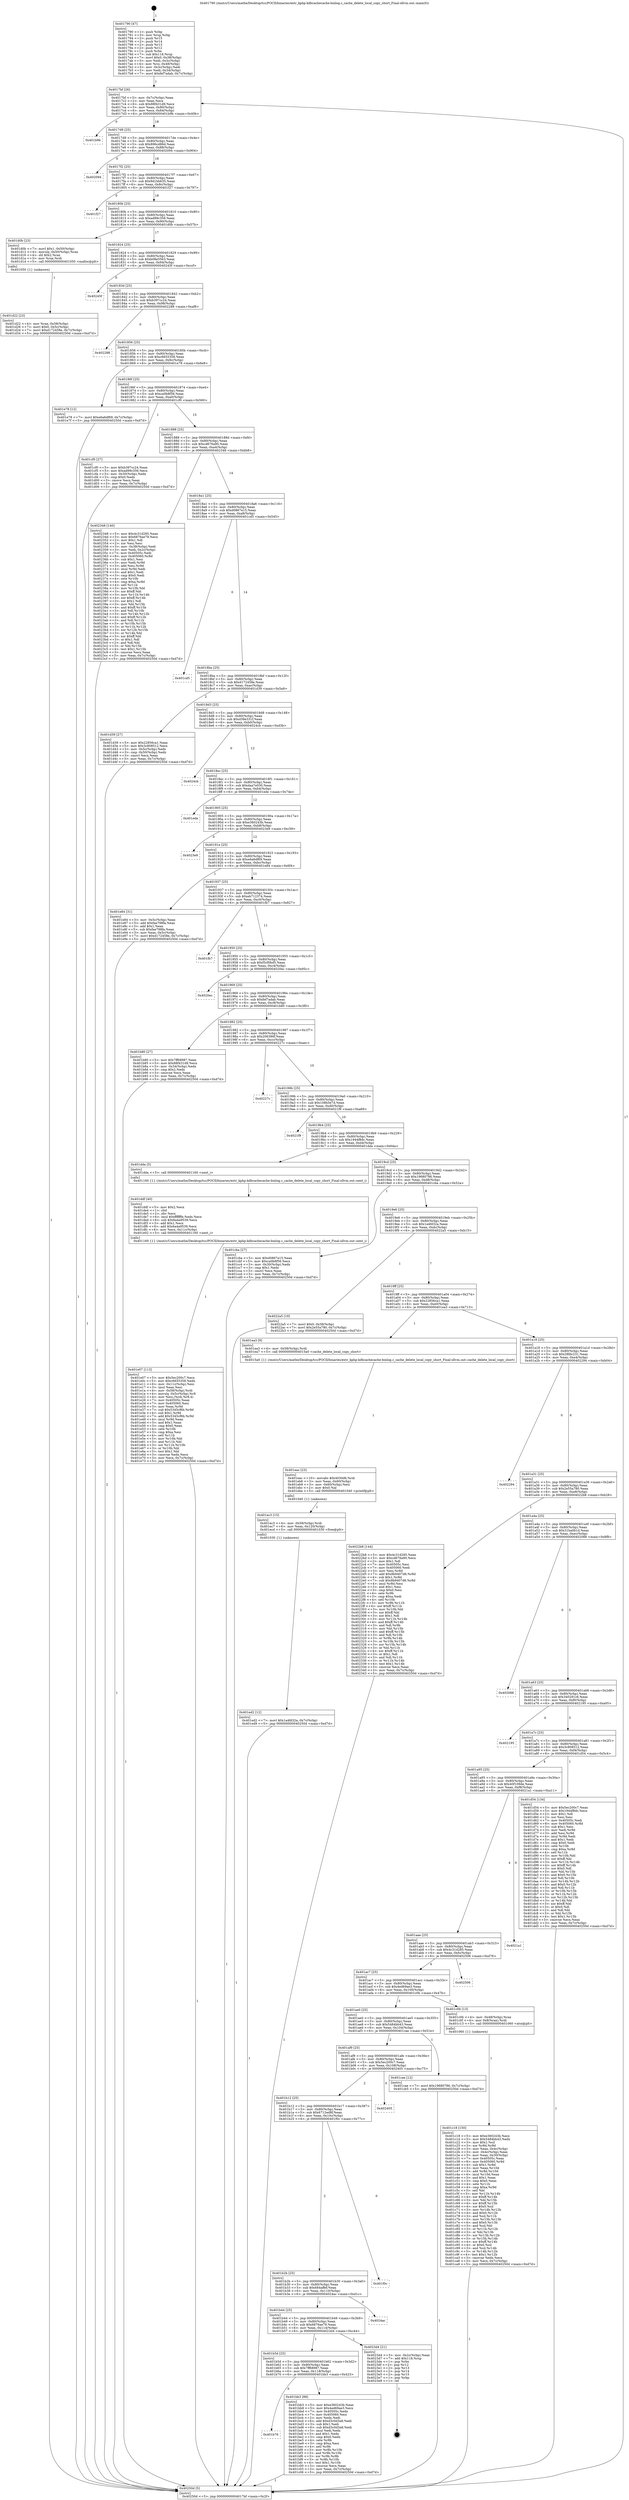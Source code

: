 digraph "0x401790" {
  label = "0x401790 (/mnt/c/Users/mathe/Desktop/tcc/POCII/binaries/extr_kphp-kdbcachecache-binlog.c_cache_delete_local_copy_short_Final-ollvm.out::main(0))"
  labelloc = "t"
  node[shape=record]

  Entry [label="",width=0.3,height=0.3,shape=circle,fillcolor=black,style=filled]
  "0x4017bf" [label="{
     0x4017bf [26]\l
     | [instrs]\l
     &nbsp;&nbsp;0x4017bf \<+3\>: mov -0x7c(%rbp),%eax\l
     &nbsp;&nbsp;0x4017c2 \<+2\>: mov %eax,%ecx\l
     &nbsp;&nbsp;0x4017c4 \<+6\>: sub $0x88f431d9,%ecx\l
     &nbsp;&nbsp;0x4017ca \<+3\>: mov %eax,-0x80(%rbp)\l
     &nbsp;&nbsp;0x4017cd \<+6\>: mov %ecx,-0x84(%rbp)\l
     &nbsp;&nbsp;0x4017d3 \<+6\>: je 0000000000401b9b \<main+0x40b\>\l
  }"]
  "0x401b9b" [label="{
     0x401b9b\l
  }", style=dashed]
  "0x4017d9" [label="{
     0x4017d9 [25]\l
     | [instrs]\l
     &nbsp;&nbsp;0x4017d9 \<+5\>: jmp 00000000004017de \<main+0x4e\>\l
     &nbsp;&nbsp;0x4017de \<+3\>: mov -0x80(%rbp),%eax\l
     &nbsp;&nbsp;0x4017e1 \<+5\>: sub $0x896cd86d,%eax\l
     &nbsp;&nbsp;0x4017e6 \<+6\>: mov %eax,-0x88(%rbp)\l
     &nbsp;&nbsp;0x4017ec \<+6\>: je 0000000000402094 \<main+0x904\>\l
  }"]
  Exit [label="",width=0.3,height=0.3,shape=circle,fillcolor=black,style=filled,peripheries=2]
  "0x402094" [label="{
     0x402094\l
  }", style=dashed]
  "0x4017f2" [label="{
     0x4017f2 [25]\l
     | [instrs]\l
     &nbsp;&nbsp;0x4017f2 \<+5\>: jmp 00000000004017f7 \<main+0x67\>\l
     &nbsp;&nbsp;0x4017f7 \<+3\>: mov -0x80(%rbp),%eax\l
     &nbsp;&nbsp;0x4017fa \<+5\>: sub $0x9d1bb635,%eax\l
     &nbsp;&nbsp;0x4017ff \<+6\>: mov %eax,-0x8c(%rbp)\l
     &nbsp;&nbsp;0x401805 \<+6\>: je 0000000000401f27 \<main+0x797\>\l
  }"]
  "0x401ed2" [label="{
     0x401ed2 [12]\l
     | [instrs]\l
     &nbsp;&nbsp;0x401ed2 \<+7\>: movl $0x1a4fd32a,-0x7c(%rbp)\l
     &nbsp;&nbsp;0x401ed9 \<+5\>: jmp 000000000040250d \<main+0xd7d\>\l
  }"]
  "0x401f27" [label="{
     0x401f27\l
  }", style=dashed]
  "0x40180b" [label="{
     0x40180b [25]\l
     | [instrs]\l
     &nbsp;&nbsp;0x40180b \<+5\>: jmp 0000000000401810 \<main+0x80\>\l
     &nbsp;&nbsp;0x401810 \<+3\>: mov -0x80(%rbp),%eax\l
     &nbsp;&nbsp;0x401813 \<+5\>: sub $0xad99c356,%eax\l
     &nbsp;&nbsp;0x401818 \<+6\>: mov %eax,-0x90(%rbp)\l
     &nbsp;&nbsp;0x40181e \<+6\>: je 0000000000401d0b \<main+0x57b\>\l
  }"]
  "0x401ec3" [label="{
     0x401ec3 [15]\l
     | [instrs]\l
     &nbsp;&nbsp;0x401ec3 \<+4\>: mov -0x58(%rbp),%rdi\l
     &nbsp;&nbsp;0x401ec7 \<+6\>: mov %eax,-0x120(%rbp)\l
     &nbsp;&nbsp;0x401ecd \<+5\>: call 0000000000401030 \<free@plt\>\l
     | [calls]\l
     &nbsp;&nbsp;0x401030 \{1\} (unknown)\l
  }"]
  "0x401d0b" [label="{
     0x401d0b [23]\l
     | [instrs]\l
     &nbsp;&nbsp;0x401d0b \<+7\>: movl $0x1,-0x50(%rbp)\l
     &nbsp;&nbsp;0x401d12 \<+4\>: movslq -0x50(%rbp),%rax\l
     &nbsp;&nbsp;0x401d16 \<+4\>: shl $0x2,%rax\l
     &nbsp;&nbsp;0x401d1a \<+3\>: mov %rax,%rdi\l
     &nbsp;&nbsp;0x401d1d \<+5\>: call 0000000000401050 \<malloc@plt\>\l
     | [calls]\l
     &nbsp;&nbsp;0x401050 \{1\} (unknown)\l
  }"]
  "0x401824" [label="{
     0x401824 [25]\l
     | [instrs]\l
     &nbsp;&nbsp;0x401824 \<+5\>: jmp 0000000000401829 \<main+0x99\>\l
     &nbsp;&nbsp;0x401829 \<+3\>: mov -0x80(%rbp),%eax\l
     &nbsp;&nbsp;0x40182c \<+5\>: sub $0xb08e5563,%eax\l
     &nbsp;&nbsp;0x401831 \<+6\>: mov %eax,-0x94(%rbp)\l
     &nbsp;&nbsp;0x401837 \<+6\>: je 000000000040245f \<main+0xccf\>\l
  }"]
  "0x401eac" [label="{
     0x401eac [23]\l
     | [instrs]\l
     &nbsp;&nbsp;0x401eac \<+10\>: movabs $0x4030d6,%rdi\l
     &nbsp;&nbsp;0x401eb6 \<+3\>: mov %eax,-0x60(%rbp)\l
     &nbsp;&nbsp;0x401eb9 \<+3\>: mov -0x60(%rbp),%esi\l
     &nbsp;&nbsp;0x401ebc \<+2\>: mov $0x0,%al\l
     &nbsp;&nbsp;0x401ebe \<+5\>: call 0000000000401040 \<printf@plt\>\l
     | [calls]\l
     &nbsp;&nbsp;0x401040 \{1\} (unknown)\l
  }"]
  "0x40245f" [label="{
     0x40245f\l
  }", style=dashed]
  "0x40183d" [label="{
     0x40183d [25]\l
     | [instrs]\l
     &nbsp;&nbsp;0x40183d \<+5\>: jmp 0000000000401842 \<main+0xb2\>\l
     &nbsp;&nbsp;0x401842 \<+3\>: mov -0x80(%rbp),%eax\l
     &nbsp;&nbsp;0x401845 \<+5\>: sub $0xb397cc24,%eax\l
     &nbsp;&nbsp;0x40184a \<+6\>: mov %eax,-0x98(%rbp)\l
     &nbsp;&nbsp;0x401850 \<+6\>: je 0000000000402288 \<main+0xaf8\>\l
  }"]
  "0x401e07" [label="{
     0x401e07 [113]\l
     | [instrs]\l
     &nbsp;&nbsp;0x401e07 \<+5\>: mov $0x5ec200c7,%ecx\l
     &nbsp;&nbsp;0x401e0c \<+5\>: mov $0xc6655358,%edx\l
     &nbsp;&nbsp;0x401e11 \<+6\>: mov -0x11c(%rbp),%esi\l
     &nbsp;&nbsp;0x401e17 \<+3\>: imul %eax,%esi\l
     &nbsp;&nbsp;0x401e1a \<+4\>: mov -0x58(%rbp),%rdi\l
     &nbsp;&nbsp;0x401e1e \<+4\>: movslq -0x5c(%rbp),%r8\l
     &nbsp;&nbsp;0x401e22 \<+4\>: mov %esi,(%rdi,%r8,4)\l
     &nbsp;&nbsp;0x401e26 \<+7\>: mov 0x40505c,%eax\l
     &nbsp;&nbsp;0x401e2d \<+7\>: mov 0x405060,%esi\l
     &nbsp;&nbsp;0x401e34 \<+3\>: mov %eax,%r9d\l
     &nbsp;&nbsp;0x401e37 \<+7\>: sub $0x5345cf6b,%r9d\l
     &nbsp;&nbsp;0x401e3e \<+4\>: sub $0x1,%r9d\l
     &nbsp;&nbsp;0x401e42 \<+7\>: add $0x5345cf6b,%r9d\l
     &nbsp;&nbsp;0x401e49 \<+4\>: imul %r9d,%eax\l
     &nbsp;&nbsp;0x401e4d \<+3\>: and $0x1,%eax\l
     &nbsp;&nbsp;0x401e50 \<+3\>: cmp $0x0,%eax\l
     &nbsp;&nbsp;0x401e53 \<+4\>: sete %r10b\l
     &nbsp;&nbsp;0x401e57 \<+3\>: cmp $0xa,%esi\l
     &nbsp;&nbsp;0x401e5a \<+4\>: setl %r11b\l
     &nbsp;&nbsp;0x401e5e \<+3\>: mov %r10b,%bl\l
     &nbsp;&nbsp;0x401e61 \<+3\>: and %r11b,%bl\l
     &nbsp;&nbsp;0x401e64 \<+3\>: xor %r11b,%r10b\l
     &nbsp;&nbsp;0x401e67 \<+3\>: or %r10b,%bl\l
     &nbsp;&nbsp;0x401e6a \<+3\>: test $0x1,%bl\l
     &nbsp;&nbsp;0x401e6d \<+3\>: cmovne %edx,%ecx\l
     &nbsp;&nbsp;0x401e70 \<+3\>: mov %ecx,-0x7c(%rbp)\l
     &nbsp;&nbsp;0x401e73 \<+5\>: jmp 000000000040250d \<main+0xd7d\>\l
  }"]
  "0x402288" [label="{
     0x402288\l
  }", style=dashed]
  "0x401856" [label="{
     0x401856 [25]\l
     | [instrs]\l
     &nbsp;&nbsp;0x401856 \<+5\>: jmp 000000000040185b \<main+0xcb\>\l
     &nbsp;&nbsp;0x40185b \<+3\>: mov -0x80(%rbp),%eax\l
     &nbsp;&nbsp;0x40185e \<+5\>: sub $0xc6655358,%eax\l
     &nbsp;&nbsp;0x401863 \<+6\>: mov %eax,-0x9c(%rbp)\l
     &nbsp;&nbsp;0x401869 \<+6\>: je 0000000000401e78 \<main+0x6e8\>\l
  }"]
  "0x401ddf" [label="{
     0x401ddf [40]\l
     | [instrs]\l
     &nbsp;&nbsp;0x401ddf \<+5\>: mov $0x2,%ecx\l
     &nbsp;&nbsp;0x401de4 \<+1\>: cltd\l
     &nbsp;&nbsp;0x401de5 \<+2\>: idiv %ecx\l
     &nbsp;&nbsp;0x401de7 \<+6\>: imul $0xfffffffe,%edx,%ecx\l
     &nbsp;&nbsp;0x401ded \<+6\>: sub $0x6a4a9539,%ecx\l
     &nbsp;&nbsp;0x401df3 \<+3\>: add $0x1,%ecx\l
     &nbsp;&nbsp;0x401df6 \<+6\>: add $0x6a4a9539,%ecx\l
     &nbsp;&nbsp;0x401dfc \<+6\>: mov %ecx,-0x11c(%rbp)\l
     &nbsp;&nbsp;0x401e02 \<+5\>: call 0000000000401160 \<next_i\>\l
     | [calls]\l
     &nbsp;&nbsp;0x401160 \{1\} (/mnt/c/Users/mathe/Desktop/tcc/POCII/binaries/extr_kphp-kdbcachecache-binlog.c_cache_delete_local_copy_short_Final-ollvm.out::next_i)\l
  }"]
  "0x401e78" [label="{
     0x401e78 [12]\l
     | [instrs]\l
     &nbsp;&nbsp;0x401e78 \<+7\>: movl $0xe6a6df69,-0x7c(%rbp)\l
     &nbsp;&nbsp;0x401e7f \<+5\>: jmp 000000000040250d \<main+0xd7d\>\l
  }"]
  "0x40186f" [label="{
     0x40186f [25]\l
     | [instrs]\l
     &nbsp;&nbsp;0x40186f \<+5\>: jmp 0000000000401874 \<main+0xe4\>\l
     &nbsp;&nbsp;0x401874 \<+3\>: mov -0x80(%rbp),%eax\l
     &nbsp;&nbsp;0x401877 \<+5\>: sub $0xca0b8f56,%eax\l
     &nbsp;&nbsp;0x40187c \<+6\>: mov %eax,-0xa0(%rbp)\l
     &nbsp;&nbsp;0x401882 \<+6\>: je 0000000000401cf0 \<main+0x560\>\l
  }"]
  "0x401d22" [label="{
     0x401d22 [23]\l
     | [instrs]\l
     &nbsp;&nbsp;0x401d22 \<+4\>: mov %rax,-0x58(%rbp)\l
     &nbsp;&nbsp;0x401d26 \<+7\>: movl $0x0,-0x5c(%rbp)\l
     &nbsp;&nbsp;0x401d2d \<+7\>: movl $0xd172458e,-0x7c(%rbp)\l
     &nbsp;&nbsp;0x401d34 \<+5\>: jmp 000000000040250d \<main+0xd7d\>\l
  }"]
  "0x401cf0" [label="{
     0x401cf0 [27]\l
     | [instrs]\l
     &nbsp;&nbsp;0x401cf0 \<+5\>: mov $0xb397cc24,%eax\l
     &nbsp;&nbsp;0x401cf5 \<+5\>: mov $0xad99c356,%ecx\l
     &nbsp;&nbsp;0x401cfa \<+3\>: mov -0x30(%rbp),%edx\l
     &nbsp;&nbsp;0x401cfd \<+3\>: cmp $0x0,%edx\l
     &nbsp;&nbsp;0x401d00 \<+3\>: cmove %ecx,%eax\l
     &nbsp;&nbsp;0x401d03 \<+3\>: mov %eax,-0x7c(%rbp)\l
     &nbsp;&nbsp;0x401d06 \<+5\>: jmp 000000000040250d \<main+0xd7d\>\l
  }"]
  "0x401888" [label="{
     0x401888 [25]\l
     | [instrs]\l
     &nbsp;&nbsp;0x401888 \<+5\>: jmp 000000000040188d \<main+0xfd\>\l
     &nbsp;&nbsp;0x40188d \<+3\>: mov -0x80(%rbp),%eax\l
     &nbsp;&nbsp;0x401890 \<+5\>: sub $0xcd676a90,%eax\l
     &nbsp;&nbsp;0x401895 \<+6\>: mov %eax,-0xa4(%rbp)\l
     &nbsp;&nbsp;0x40189b \<+6\>: je 0000000000402348 \<main+0xbb8\>\l
  }"]
  "0x401c18" [label="{
     0x401c18 [150]\l
     | [instrs]\l
     &nbsp;&nbsp;0x401c18 \<+5\>: mov $0xe360243b,%ecx\l
     &nbsp;&nbsp;0x401c1d \<+5\>: mov $0x5484bb43,%edx\l
     &nbsp;&nbsp;0x401c22 \<+3\>: mov $0x1,%sil\l
     &nbsp;&nbsp;0x401c25 \<+3\>: xor %r8d,%r8d\l
     &nbsp;&nbsp;0x401c28 \<+3\>: mov %eax,-0x4c(%rbp)\l
     &nbsp;&nbsp;0x401c2b \<+3\>: mov -0x4c(%rbp),%eax\l
     &nbsp;&nbsp;0x401c2e \<+3\>: mov %eax,-0x30(%rbp)\l
     &nbsp;&nbsp;0x401c31 \<+7\>: mov 0x40505c,%eax\l
     &nbsp;&nbsp;0x401c38 \<+8\>: mov 0x405060,%r9d\l
     &nbsp;&nbsp;0x401c40 \<+4\>: sub $0x1,%r8d\l
     &nbsp;&nbsp;0x401c44 \<+3\>: mov %eax,%r10d\l
     &nbsp;&nbsp;0x401c47 \<+3\>: add %r8d,%r10d\l
     &nbsp;&nbsp;0x401c4a \<+4\>: imul %r10d,%eax\l
     &nbsp;&nbsp;0x401c4e \<+3\>: and $0x1,%eax\l
     &nbsp;&nbsp;0x401c51 \<+3\>: cmp $0x0,%eax\l
     &nbsp;&nbsp;0x401c54 \<+4\>: sete %r11b\l
     &nbsp;&nbsp;0x401c58 \<+4\>: cmp $0xa,%r9d\l
     &nbsp;&nbsp;0x401c5c \<+3\>: setl %bl\l
     &nbsp;&nbsp;0x401c5f \<+3\>: mov %r11b,%r14b\l
     &nbsp;&nbsp;0x401c62 \<+4\>: xor $0xff,%r14b\l
     &nbsp;&nbsp;0x401c66 \<+3\>: mov %bl,%r15b\l
     &nbsp;&nbsp;0x401c69 \<+4\>: xor $0xff,%r15b\l
     &nbsp;&nbsp;0x401c6d \<+4\>: xor $0x0,%sil\l
     &nbsp;&nbsp;0x401c71 \<+3\>: mov %r14b,%r12b\l
     &nbsp;&nbsp;0x401c74 \<+4\>: and $0x0,%r12b\l
     &nbsp;&nbsp;0x401c78 \<+3\>: and %sil,%r11b\l
     &nbsp;&nbsp;0x401c7b \<+3\>: mov %r15b,%r13b\l
     &nbsp;&nbsp;0x401c7e \<+4\>: and $0x0,%r13b\l
     &nbsp;&nbsp;0x401c82 \<+3\>: and %sil,%bl\l
     &nbsp;&nbsp;0x401c85 \<+3\>: or %r11b,%r12b\l
     &nbsp;&nbsp;0x401c88 \<+3\>: or %bl,%r13b\l
     &nbsp;&nbsp;0x401c8b \<+3\>: xor %r13b,%r12b\l
     &nbsp;&nbsp;0x401c8e \<+3\>: or %r15b,%r14b\l
     &nbsp;&nbsp;0x401c91 \<+4\>: xor $0xff,%r14b\l
     &nbsp;&nbsp;0x401c95 \<+4\>: or $0x0,%sil\l
     &nbsp;&nbsp;0x401c99 \<+3\>: and %sil,%r14b\l
     &nbsp;&nbsp;0x401c9c \<+3\>: or %r14b,%r12b\l
     &nbsp;&nbsp;0x401c9f \<+4\>: test $0x1,%r12b\l
     &nbsp;&nbsp;0x401ca3 \<+3\>: cmovne %edx,%ecx\l
     &nbsp;&nbsp;0x401ca6 \<+3\>: mov %ecx,-0x7c(%rbp)\l
     &nbsp;&nbsp;0x401ca9 \<+5\>: jmp 000000000040250d \<main+0xd7d\>\l
  }"]
  "0x402348" [label="{
     0x402348 [140]\l
     | [instrs]\l
     &nbsp;&nbsp;0x402348 \<+5\>: mov $0x4c31d285,%eax\l
     &nbsp;&nbsp;0x40234d \<+5\>: mov $0x6876ae79,%ecx\l
     &nbsp;&nbsp;0x402352 \<+2\>: mov $0x1,%dl\l
     &nbsp;&nbsp;0x402354 \<+2\>: xor %esi,%esi\l
     &nbsp;&nbsp;0x402356 \<+3\>: mov -0x38(%rbp),%edi\l
     &nbsp;&nbsp;0x402359 \<+3\>: mov %edi,-0x2c(%rbp)\l
     &nbsp;&nbsp;0x40235c \<+7\>: mov 0x40505c,%edi\l
     &nbsp;&nbsp;0x402363 \<+8\>: mov 0x405060,%r8d\l
     &nbsp;&nbsp;0x40236b \<+3\>: sub $0x1,%esi\l
     &nbsp;&nbsp;0x40236e \<+3\>: mov %edi,%r9d\l
     &nbsp;&nbsp;0x402371 \<+3\>: add %esi,%r9d\l
     &nbsp;&nbsp;0x402374 \<+4\>: imul %r9d,%edi\l
     &nbsp;&nbsp;0x402378 \<+3\>: and $0x1,%edi\l
     &nbsp;&nbsp;0x40237b \<+3\>: cmp $0x0,%edi\l
     &nbsp;&nbsp;0x40237e \<+4\>: sete %r10b\l
     &nbsp;&nbsp;0x402382 \<+4\>: cmp $0xa,%r8d\l
     &nbsp;&nbsp;0x402386 \<+4\>: setl %r11b\l
     &nbsp;&nbsp;0x40238a \<+3\>: mov %r10b,%bl\l
     &nbsp;&nbsp;0x40238d \<+3\>: xor $0xff,%bl\l
     &nbsp;&nbsp;0x402390 \<+3\>: mov %r11b,%r14b\l
     &nbsp;&nbsp;0x402393 \<+4\>: xor $0xff,%r14b\l
     &nbsp;&nbsp;0x402397 \<+3\>: xor $0x1,%dl\l
     &nbsp;&nbsp;0x40239a \<+3\>: mov %bl,%r15b\l
     &nbsp;&nbsp;0x40239d \<+4\>: and $0xff,%r15b\l
     &nbsp;&nbsp;0x4023a1 \<+3\>: and %dl,%r10b\l
     &nbsp;&nbsp;0x4023a4 \<+3\>: mov %r14b,%r12b\l
     &nbsp;&nbsp;0x4023a7 \<+4\>: and $0xff,%r12b\l
     &nbsp;&nbsp;0x4023ab \<+3\>: and %dl,%r11b\l
     &nbsp;&nbsp;0x4023ae \<+3\>: or %r10b,%r15b\l
     &nbsp;&nbsp;0x4023b1 \<+3\>: or %r11b,%r12b\l
     &nbsp;&nbsp;0x4023b4 \<+3\>: xor %r12b,%r15b\l
     &nbsp;&nbsp;0x4023b7 \<+3\>: or %r14b,%bl\l
     &nbsp;&nbsp;0x4023ba \<+3\>: xor $0xff,%bl\l
     &nbsp;&nbsp;0x4023bd \<+3\>: or $0x1,%dl\l
     &nbsp;&nbsp;0x4023c0 \<+2\>: and %dl,%bl\l
     &nbsp;&nbsp;0x4023c2 \<+3\>: or %bl,%r15b\l
     &nbsp;&nbsp;0x4023c5 \<+4\>: test $0x1,%r15b\l
     &nbsp;&nbsp;0x4023c9 \<+3\>: cmovne %ecx,%eax\l
     &nbsp;&nbsp;0x4023cc \<+3\>: mov %eax,-0x7c(%rbp)\l
     &nbsp;&nbsp;0x4023cf \<+5\>: jmp 000000000040250d \<main+0xd7d\>\l
  }"]
  "0x4018a1" [label="{
     0x4018a1 [25]\l
     | [instrs]\l
     &nbsp;&nbsp;0x4018a1 \<+5\>: jmp 00000000004018a6 \<main+0x116\>\l
     &nbsp;&nbsp;0x4018a6 \<+3\>: mov -0x80(%rbp),%eax\l
     &nbsp;&nbsp;0x4018a9 \<+5\>: sub $0xd0867e15,%eax\l
     &nbsp;&nbsp;0x4018ae \<+6\>: mov %eax,-0xa8(%rbp)\l
     &nbsp;&nbsp;0x4018b4 \<+6\>: je 0000000000401cd5 \<main+0x545\>\l
  }"]
  "0x401b76" [label="{
     0x401b76\l
  }", style=dashed]
  "0x401cd5" [label="{
     0x401cd5\l
  }", style=dashed]
  "0x4018ba" [label="{
     0x4018ba [25]\l
     | [instrs]\l
     &nbsp;&nbsp;0x4018ba \<+5\>: jmp 00000000004018bf \<main+0x12f\>\l
     &nbsp;&nbsp;0x4018bf \<+3\>: mov -0x80(%rbp),%eax\l
     &nbsp;&nbsp;0x4018c2 \<+5\>: sub $0xd172458e,%eax\l
     &nbsp;&nbsp;0x4018c7 \<+6\>: mov %eax,-0xac(%rbp)\l
     &nbsp;&nbsp;0x4018cd \<+6\>: je 0000000000401d39 \<main+0x5a9\>\l
  }"]
  "0x401bb3" [label="{
     0x401bb3 [88]\l
     | [instrs]\l
     &nbsp;&nbsp;0x401bb3 \<+5\>: mov $0xe360243b,%eax\l
     &nbsp;&nbsp;0x401bb8 \<+5\>: mov $0x4ed69ae3,%ecx\l
     &nbsp;&nbsp;0x401bbd \<+7\>: mov 0x40505c,%edx\l
     &nbsp;&nbsp;0x401bc4 \<+7\>: mov 0x405060,%esi\l
     &nbsp;&nbsp;0x401bcb \<+2\>: mov %edx,%edi\l
     &nbsp;&nbsp;0x401bcd \<+6\>: add $0xd3c0d3a8,%edi\l
     &nbsp;&nbsp;0x401bd3 \<+3\>: sub $0x1,%edi\l
     &nbsp;&nbsp;0x401bd6 \<+6\>: sub $0xd3c0d3a8,%edi\l
     &nbsp;&nbsp;0x401bdc \<+3\>: imul %edi,%edx\l
     &nbsp;&nbsp;0x401bdf \<+3\>: and $0x1,%edx\l
     &nbsp;&nbsp;0x401be2 \<+3\>: cmp $0x0,%edx\l
     &nbsp;&nbsp;0x401be5 \<+4\>: sete %r8b\l
     &nbsp;&nbsp;0x401be9 \<+3\>: cmp $0xa,%esi\l
     &nbsp;&nbsp;0x401bec \<+4\>: setl %r9b\l
     &nbsp;&nbsp;0x401bf0 \<+3\>: mov %r8b,%r10b\l
     &nbsp;&nbsp;0x401bf3 \<+3\>: and %r9b,%r10b\l
     &nbsp;&nbsp;0x401bf6 \<+3\>: xor %r9b,%r8b\l
     &nbsp;&nbsp;0x401bf9 \<+3\>: or %r8b,%r10b\l
     &nbsp;&nbsp;0x401bfc \<+4\>: test $0x1,%r10b\l
     &nbsp;&nbsp;0x401c00 \<+3\>: cmovne %ecx,%eax\l
     &nbsp;&nbsp;0x401c03 \<+3\>: mov %eax,-0x7c(%rbp)\l
     &nbsp;&nbsp;0x401c06 \<+5\>: jmp 000000000040250d \<main+0xd7d\>\l
  }"]
  "0x401d39" [label="{
     0x401d39 [27]\l
     | [instrs]\l
     &nbsp;&nbsp;0x401d39 \<+5\>: mov $0x22856ca1,%eax\l
     &nbsp;&nbsp;0x401d3e \<+5\>: mov $0x3c808512,%ecx\l
     &nbsp;&nbsp;0x401d43 \<+3\>: mov -0x5c(%rbp),%edx\l
     &nbsp;&nbsp;0x401d46 \<+3\>: cmp -0x50(%rbp),%edx\l
     &nbsp;&nbsp;0x401d49 \<+3\>: cmovl %ecx,%eax\l
     &nbsp;&nbsp;0x401d4c \<+3\>: mov %eax,-0x7c(%rbp)\l
     &nbsp;&nbsp;0x401d4f \<+5\>: jmp 000000000040250d \<main+0xd7d\>\l
  }"]
  "0x4018d3" [label="{
     0x4018d3 [25]\l
     | [instrs]\l
     &nbsp;&nbsp;0x4018d3 \<+5\>: jmp 00000000004018d8 \<main+0x148\>\l
     &nbsp;&nbsp;0x4018d8 \<+3\>: mov -0x80(%rbp),%eax\l
     &nbsp;&nbsp;0x4018db \<+5\>: sub $0xd38e331f,%eax\l
     &nbsp;&nbsp;0x4018e0 \<+6\>: mov %eax,-0xb0(%rbp)\l
     &nbsp;&nbsp;0x4018e6 \<+6\>: je 00000000004024cb \<main+0xd3b\>\l
  }"]
  "0x401b5d" [label="{
     0x401b5d [25]\l
     | [instrs]\l
     &nbsp;&nbsp;0x401b5d \<+5\>: jmp 0000000000401b62 \<main+0x3d2\>\l
     &nbsp;&nbsp;0x401b62 \<+3\>: mov -0x80(%rbp),%eax\l
     &nbsp;&nbsp;0x401b65 \<+5\>: sub $0x7ff68987,%eax\l
     &nbsp;&nbsp;0x401b6a \<+6\>: mov %eax,-0x118(%rbp)\l
     &nbsp;&nbsp;0x401b70 \<+6\>: je 0000000000401bb3 \<main+0x423\>\l
  }"]
  "0x4024cb" [label="{
     0x4024cb\l
  }", style=dashed]
  "0x4018ec" [label="{
     0x4018ec [25]\l
     | [instrs]\l
     &nbsp;&nbsp;0x4018ec \<+5\>: jmp 00000000004018f1 \<main+0x161\>\l
     &nbsp;&nbsp;0x4018f1 \<+3\>: mov -0x80(%rbp),%eax\l
     &nbsp;&nbsp;0x4018f4 \<+5\>: sub $0xdaa7e030,%eax\l
     &nbsp;&nbsp;0x4018f9 \<+6\>: mov %eax,-0xb4(%rbp)\l
     &nbsp;&nbsp;0x4018ff \<+6\>: je 0000000000401ede \<main+0x74e\>\l
  }"]
  "0x4023d4" [label="{
     0x4023d4 [21]\l
     | [instrs]\l
     &nbsp;&nbsp;0x4023d4 \<+3\>: mov -0x2c(%rbp),%eax\l
     &nbsp;&nbsp;0x4023d7 \<+7\>: add $0x118,%rsp\l
     &nbsp;&nbsp;0x4023de \<+1\>: pop %rbx\l
     &nbsp;&nbsp;0x4023df \<+2\>: pop %r12\l
     &nbsp;&nbsp;0x4023e1 \<+2\>: pop %r13\l
     &nbsp;&nbsp;0x4023e3 \<+2\>: pop %r14\l
     &nbsp;&nbsp;0x4023e5 \<+2\>: pop %r15\l
     &nbsp;&nbsp;0x4023e7 \<+1\>: pop %rbp\l
     &nbsp;&nbsp;0x4023e8 \<+1\>: ret\l
  }"]
  "0x401ede" [label="{
     0x401ede\l
  }", style=dashed]
  "0x401905" [label="{
     0x401905 [25]\l
     | [instrs]\l
     &nbsp;&nbsp;0x401905 \<+5\>: jmp 000000000040190a \<main+0x17a\>\l
     &nbsp;&nbsp;0x40190a \<+3\>: mov -0x80(%rbp),%eax\l
     &nbsp;&nbsp;0x40190d \<+5\>: sub $0xe360243b,%eax\l
     &nbsp;&nbsp;0x401912 \<+6\>: mov %eax,-0xb8(%rbp)\l
     &nbsp;&nbsp;0x401918 \<+6\>: je 00000000004023e9 \<main+0xc59\>\l
  }"]
  "0x401b44" [label="{
     0x401b44 [25]\l
     | [instrs]\l
     &nbsp;&nbsp;0x401b44 \<+5\>: jmp 0000000000401b49 \<main+0x3b9\>\l
     &nbsp;&nbsp;0x401b49 \<+3\>: mov -0x80(%rbp),%eax\l
     &nbsp;&nbsp;0x401b4c \<+5\>: sub $0x6876ae79,%eax\l
     &nbsp;&nbsp;0x401b51 \<+6\>: mov %eax,-0x114(%rbp)\l
     &nbsp;&nbsp;0x401b57 \<+6\>: je 00000000004023d4 \<main+0xc44\>\l
  }"]
  "0x4023e9" [label="{
     0x4023e9\l
  }", style=dashed]
  "0x40191e" [label="{
     0x40191e [25]\l
     | [instrs]\l
     &nbsp;&nbsp;0x40191e \<+5\>: jmp 0000000000401923 \<main+0x193\>\l
     &nbsp;&nbsp;0x401923 \<+3\>: mov -0x80(%rbp),%eax\l
     &nbsp;&nbsp;0x401926 \<+5\>: sub $0xe6a6df69,%eax\l
     &nbsp;&nbsp;0x40192b \<+6\>: mov %eax,-0xbc(%rbp)\l
     &nbsp;&nbsp;0x401931 \<+6\>: je 0000000000401e84 \<main+0x6f4\>\l
  }"]
  "0x4024ac" [label="{
     0x4024ac\l
  }", style=dashed]
  "0x401e84" [label="{
     0x401e84 [31]\l
     | [instrs]\l
     &nbsp;&nbsp;0x401e84 \<+3\>: mov -0x5c(%rbp),%eax\l
     &nbsp;&nbsp;0x401e87 \<+5\>: add $0xfae798fa,%eax\l
     &nbsp;&nbsp;0x401e8c \<+3\>: add $0x1,%eax\l
     &nbsp;&nbsp;0x401e8f \<+5\>: sub $0xfae798fa,%eax\l
     &nbsp;&nbsp;0x401e94 \<+3\>: mov %eax,-0x5c(%rbp)\l
     &nbsp;&nbsp;0x401e97 \<+7\>: movl $0xd172458e,-0x7c(%rbp)\l
     &nbsp;&nbsp;0x401e9e \<+5\>: jmp 000000000040250d \<main+0xd7d\>\l
  }"]
  "0x401937" [label="{
     0x401937 [25]\l
     | [instrs]\l
     &nbsp;&nbsp;0x401937 \<+5\>: jmp 000000000040193c \<main+0x1ac\>\l
     &nbsp;&nbsp;0x40193c \<+3\>: mov -0x80(%rbp),%eax\l
     &nbsp;&nbsp;0x40193f \<+5\>: sub $0xeb712374,%eax\l
     &nbsp;&nbsp;0x401944 \<+6\>: mov %eax,-0xc0(%rbp)\l
     &nbsp;&nbsp;0x40194a \<+6\>: je 0000000000401fb7 \<main+0x827\>\l
  }"]
  "0x401b2b" [label="{
     0x401b2b [25]\l
     | [instrs]\l
     &nbsp;&nbsp;0x401b2b \<+5\>: jmp 0000000000401b30 \<main+0x3a0\>\l
     &nbsp;&nbsp;0x401b30 \<+3\>: mov -0x80(%rbp),%eax\l
     &nbsp;&nbsp;0x401b33 \<+5\>: sub $0x684affef,%eax\l
     &nbsp;&nbsp;0x401b38 \<+6\>: mov %eax,-0x110(%rbp)\l
     &nbsp;&nbsp;0x401b3e \<+6\>: je 00000000004024ac \<main+0xd1c\>\l
  }"]
  "0x401fb7" [label="{
     0x401fb7\l
  }", style=dashed]
  "0x401950" [label="{
     0x401950 [25]\l
     | [instrs]\l
     &nbsp;&nbsp;0x401950 \<+5\>: jmp 0000000000401955 \<main+0x1c5\>\l
     &nbsp;&nbsp;0x401955 \<+3\>: mov -0x80(%rbp),%eax\l
     &nbsp;&nbsp;0x401958 \<+5\>: sub $0xf5cf0bd5,%eax\l
     &nbsp;&nbsp;0x40195d \<+6\>: mov %eax,-0xc4(%rbp)\l
     &nbsp;&nbsp;0x401963 \<+6\>: je 00000000004020ec \<main+0x95c\>\l
  }"]
  "0x401f0c" [label="{
     0x401f0c\l
  }", style=dashed]
  "0x4020ec" [label="{
     0x4020ec\l
  }", style=dashed]
  "0x401969" [label="{
     0x401969 [25]\l
     | [instrs]\l
     &nbsp;&nbsp;0x401969 \<+5\>: jmp 000000000040196e \<main+0x1de\>\l
     &nbsp;&nbsp;0x40196e \<+3\>: mov -0x80(%rbp),%eax\l
     &nbsp;&nbsp;0x401971 \<+5\>: sub $0xfef7adab,%eax\l
     &nbsp;&nbsp;0x401976 \<+6\>: mov %eax,-0xc8(%rbp)\l
     &nbsp;&nbsp;0x40197c \<+6\>: je 0000000000401b80 \<main+0x3f0\>\l
  }"]
  "0x401b12" [label="{
     0x401b12 [25]\l
     | [instrs]\l
     &nbsp;&nbsp;0x401b12 \<+5\>: jmp 0000000000401b17 \<main+0x387\>\l
     &nbsp;&nbsp;0x401b17 \<+3\>: mov -0x80(%rbp),%eax\l
     &nbsp;&nbsp;0x401b1a \<+5\>: sub $0x6712ed8f,%eax\l
     &nbsp;&nbsp;0x401b1f \<+6\>: mov %eax,-0x10c(%rbp)\l
     &nbsp;&nbsp;0x401b25 \<+6\>: je 0000000000401f0c \<main+0x77c\>\l
  }"]
  "0x401b80" [label="{
     0x401b80 [27]\l
     | [instrs]\l
     &nbsp;&nbsp;0x401b80 \<+5\>: mov $0x7ff68987,%eax\l
     &nbsp;&nbsp;0x401b85 \<+5\>: mov $0x88f431d9,%ecx\l
     &nbsp;&nbsp;0x401b8a \<+3\>: mov -0x34(%rbp),%edx\l
     &nbsp;&nbsp;0x401b8d \<+3\>: cmp $0x2,%edx\l
     &nbsp;&nbsp;0x401b90 \<+3\>: cmovne %ecx,%eax\l
     &nbsp;&nbsp;0x401b93 \<+3\>: mov %eax,-0x7c(%rbp)\l
     &nbsp;&nbsp;0x401b96 \<+5\>: jmp 000000000040250d \<main+0xd7d\>\l
  }"]
  "0x401982" [label="{
     0x401982 [25]\l
     | [instrs]\l
     &nbsp;&nbsp;0x401982 \<+5\>: jmp 0000000000401987 \<main+0x1f7\>\l
     &nbsp;&nbsp;0x401987 \<+3\>: mov -0x80(%rbp),%eax\l
     &nbsp;&nbsp;0x40198a \<+5\>: sub $0x206386f,%eax\l
     &nbsp;&nbsp;0x40198f \<+6\>: mov %eax,-0xcc(%rbp)\l
     &nbsp;&nbsp;0x401995 \<+6\>: je 000000000040227c \<main+0xaec\>\l
  }"]
  "0x40250d" [label="{
     0x40250d [5]\l
     | [instrs]\l
     &nbsp;&nbsp;0x40250d \<+5\>: jmp 00000000004017bf \<main+0x2f\>\l
  }"]
  "0x401790" [label="{
     0x401790 [47]\l
     | [instrs]\l
     &nbsp;&nbsp;0x401790 \<+1\>: push %rbp\l
     &nbsp;&nbsp;0x401791 \<+3\>: mov %rsp,%rbp\l
     &nbsp;&nbsp;0x401794 \<+2\>: push %r15\l
     &nbsp;&nbsp;0x401796 \<+2\>: push %r14\l
     &nbsp;&nbsp;0x401798 \<+2\>: push %r13\l
     &nbsp;&nbsp;0x40179a \<+2\>: push %r12\l
     &nbsp;&nbsp;0x40179c \<+1\>: push %rbx\l
     &nbsp;&nbsp;0x40179d \<+7\>: sub $0x118,%rsp\l
     &nbsp;&nbsp;0x4017a4 \<+7\>: movl $0x0,-0x38(%rbp)\l
     &nbsp;&nbsp;0x4017ab \<+3\>: mov %edi,-0x3c(%rbp)\l
     &nbsp;&nbsp;0x4017ae \<+4\>: mov %rsi,-0x48(%rbp)\l
     &nbsp;&nbsp;0x4017b2 \<+3\>: mov -0x3c(%rbp),%edi\l
     &nbsp;&nbsp;0x4017b5 \<+3\>: mov %edi,-0x34(%rbp)\l
     &nbsp;&nbsp;0x4017b8 \<+7\>: movl $0xfef7adab,-0x7c(%rbp)\l
  }"]
  "0x402405" [label="{
     0x402405\l
  }", style=dashed]
  "0x40227c" [label="{
     0x40227c\l
  }", style=dashed]
  "0x40199b" [label="{
     0x40199b [25]\l
     | [instrs]\l
     &nbsp;&nbsp;0x40199b \<+5\>: jmp 00000000004019a0 \<main+0x210\>\l
     &nbsp;&nbsp;0x4019a0 \<+3\>: mov -0x80(%rbp),%eax\l
     &nbsp;&nbsp;0x4019a3 \<+5\>: sub $0x108b5e7d,%eax\l
     &nbsp;&nbsp;0x4019a8 \<+6\>: mov %eax,-0xd0(%rbp)\l
     &nbsp;&nbsp;0x4019ae \<+6\>: je 00000000004021f9 \<main+0xa69\>\l
  }"]
  "0x401af9" [label="{
     0x401af9 [25]\l
     | [instrs]\l
     &nbsp;&nbsp;0x401af9 \<+5\>: jmp 0000000000401afe \<main+0x36e\>\l
     &nbsp;&nbsp;0x401afe \<+3\>: mov -0x80(%rbp),%eax\l
     &nbsp;&nbsp;0x401b01 \<+5\>: sub $0x5ec200c7,%eax\l
     &nbsp;&nbsp;0x401b06 \<+6\>: mov %eax,-0x108(%rbp)\l
     &nbsp;&nbsp;0x401b0c \<+6\>: je 0000000000402405 \<main+0xc75\>\l
  }"]
  "0x4021f9" [label="{
     0x4021f9\l
  }", style=dashed]
  "0x4019b4" [label="{
     0x4019b4 [25]\l
     | [instrs]\l
     &nbsp;&nbsp;0x4019b4 \<+5\>: jmp 00000000004019b9 \<main+0x229\>\l
     &nbsp;&nbsp;0x4019b9 \<+3\>: mov -0x80(%rbp),%eax\l
     &nbsp;&nbsp;0x4019bc \<+5\>: sub $0x1944f8dc,%eax\l
     &nbsp;&nbsp;0x4019c1 \<+6\>: mov %eax,-0xd4(%rbp)\l
     &nbsp;&nbsp;0x4019c7 \<+6\>: je 0000000000401dda \<main+0x64a\>\l
  }"]
  "0x401cae" [label="{
     0x401cae [12]\l
     | [instrs]\l
     &nbsp;&nbsp;0x401cae \<+7\>: movl $0x19680786,-0x7c(%rbp)\l
     &nbsp;&nbsp;0x401cb5 \<+5\>: jmp 000000000040250d \<main+0xd7d\>\l
  }"]
  "0x401dda" [label="{
     0x401dda [5]\l
     | [instrs]\l
     &nbsp;&nbsp;0x401dda \<+5\>: call 0000000000401160 \<next_i\>\l
     | [calls]\l
     &nbsp;&nbsp;0x401160 \{1\} (/mnt/c/Users/mathe/Desktop/tcc/POCII/binaries/extr_kphp-kdbcachecache-binlog.c_cache_delete_local_copy_short_Final-ollvm.out::next_i)\l
  }"]
  "0x4019cd" [label="{
     0x4019cd [25]\l
     | [instrs]\l
     &nbsp;&nbsp;0x4019cd \<+5\>: jmp 00000000004019d2 \<main+0x242\>\l
     &nbsp;&nbsp;0x4019d2 \<+3\>: mov -0x80(%rbp),%eax\l
     &nbsp;&nbsp;0x4019d5 \<+5\>: sub $0x19680786,%eax\l
     &nbsp;&nbsp;0x4019da \<+6\>: mov %eax,-0xd8(%rbp)\l
     &nbsp;&nbsp;0x4019e0 \<+6\>: je 0000000000401cba \<main+0x52a\>\l
  }"]
  "0x401ae0" [label="{
     0x401ae0 [25]\l
     | [instrs]\l
     &nbsp;&nbsp;0x401ae0 \<+5\>: jmp 0000000000401ae5 \<main+0x355\>\l
     &nbsp;&nbsp;0x401ae5 \<+3\>: mov -0x80(%rbp),%eax\l
     &nbsp;&nbsp;0x401ae8 \<+5\>: sub $0x5484bb43,%eax\l
     &nbsp;&nbsp;0x401aed \<+6\>: mov %eax,-0x104(%rbp)\l
     &nbsp;&nbsp;0x401af3 \<+6\>: je 0000000000401cae \<main+0x51e\>\l
  }"]
  "0x401cba" [label="{
     0x401cba [27]\l
     | [instrs]\l
     &nbsp;&nbsp;0x401cba \<+5\>: mov $0xd0867e15,%eax\l
     &nbsp;&nbsp;0x401cbf \<+5\>: mov $0xca0b8f56,%ecx\l
     &nbsp;&nbsp;0x401cc4 \<+3\>: mov -0x30(%rbp),%edx\l
     &nbsp;&nbsp;0x401cc7 \<+3\>: cmp $0x1,%edx\l
     &nbsp;&nbsp;0x401cca \<+3\>: cmovl %ecx,%eax\l
     &nbsp;&nbsp;0x401ccd \<+3\>: mov %eax,-0x7c(%rbp)\l
     &nbsp;&nbsp;0x401cd0 \<+5\>: jmp 000000000040250d \<main+0xd7d\>\l
  }"]
  "0x4019e6" [label="{
     0x4019e6 [25]\l
     | [instrs]\l
     &nbsp;&nbsp;0x4019e6 \<+5\>: jmp 00000000004019eb \<main+0x25b\>\l
     &nbsp;&nbsp;0x4019eb \<+3\>: mov -0x80(%rbp),%eax\l
     &nbsp;&nbsp;0x4019ee \<+5\>: sub $0x1a4fd32a,%eax\l
     &nbsp;&nbsp;0x4019f3 \<+6\>: mov %eax,-0xdc(%rbp)\l
     &nbsp;&nbsp;0x4019f9 \<+6\>: je 00000000004022a5 \<main+0xb15\>\l
  }"]
  "0x401c0b" [label="{
     0x401c0b [13]\l
     | [instrs]\l
     &nbsp;&nbsp;0x401c0b \<+4\>: mov -0x48(%rbp),%rax\l
     &nbsp;&nbsp;0x401c0f \<+4\>: mov 0x8(%rax),%rdi\l
     &nbsp;&nbsp;0x401c13 \<+5\>: call 0000000000401060 \<atoi@plt\>\l
     | [calls]\l
     &nbsp;&nbsp;0x401060 \{1\} (unknown)\l
  }"]
  "0x4022a5" [label="{
     0x4022a5 [19]\l
     | [instrs]\l
     &nbsp;&nbsp;0x4022a5 \<+7\>: movl $0x0,-0x38(%rbp)\l
     &nbsp;&nbsp;0x4022ac \<+7\>: movl $0x2e55a780,-0x7c(%rbp)\l
     &nbsp;&nbsp;0x4022b3 \<+5\>: jmp 000000000040250d \<main+0xd7d\>\l
  }"]
  "0x4019ff" [label="{
     0x4019ff [25]\l
     | [instrs]\l
     &nbsp;&nbsp;0x4019ff \<+5\>: jmp 0000000000401a04 \<main+0x274\>\l
     &nbsp;&nbsp;0x401a04 \<+3\>: mov -0x80(%rbp),%eax\l
     &nbsp;&nbsp;0x401a07 \<+5\>: sub $0x22856ca1,%eax\l
     &nbsp;&nbsp;0x401a0c \<+6\>: mov %eax,-0xe0(%rbp)\l
     &nbsp;&nbsp;0x401a12 \<+6\>: je 0000000000401ea3 \<main+0x713\>\l
  }"]
  "0x401ac7" [label="{
     0x401ac7 [25]\l
     | [instrs]\l
     &nbsp;&nbsp;0x401ac7 \<+5\>: jmp 0000000000401acc \<main+0x33c\>\l
     &nbsp;&nbsp;0x401acc \<+3\>: mov -0x80(%rbp),%eax\l
     &nbsp;&nbsp;0x401acf \<+5\>: sub $0x4ed69ae3,%eax\l
     &nbsp;&nbsp;0x401ad4 \<+6\>: mov %eax,-0x100(%rbp)\l
     &nbsp;&nbsp;0x401ada \<+6\>: je 0000000000401c0b \<main+0x47b\>\l
  }"]
  "0x401ea3" [label="{
     0x401ea3 [9]\l
     | [instrs]\l
     &nbsp;&nbsp;0x401ea3 \<+4\>: mov -0x58(%rbp),%rdi\l
     &nbsp;&nbsp;0x401ea7 \<+5\>: call 00000000004015a0 \<cache_delete_local_copy_short\>\l
     | [calls]\l
     &nbsp;&nbsp;0x4015a0 \{1\} (/mnt/c/Users/mathe/Desktop/tcc/POCII/binaries/extr_kphp-kdbcachecache-binlog.c_cache_delete_local_copy_short_Final-ollvm.out::cache_delete_local_copy_short)\l
  }"]
  "0x401a18" [label="{
     0x401a18 [25]\l
     | [instrs]\l
     &nbsp;&nbsp;0x401a18 \<+5\>: jmp 0000000000401a1d \<main+0x28d\>\l
     &nbsp;&nbsp;0x401a1d \<+3\>: mov -0x80(%rbp),%eax\l
     &nbsp;&nbsp;0x401a20 \<+5\>: sub $0x28fdc231,%eax\l
     &nbsp;&nbsp;0x401a25 \<+6\>: mov %eax,-0xe4(%rbp)\l
     &nbsp;&nbsp;0x401a2b \<+6\>: je 0000000000402294 \<main+0xb04\>\l
  }"]
  "0x402506" [label="{
     0x402506\l
  }", style=dashed]
  "0x402294" [label="{
     0x402294\l
  }", style=dashed]
  "0x401a31" [label="{
     0x401a31 [25]\l
     | [instrs]\l
     &nbsp;&nbsp;0x401a31 \<+5\>: jmp 0000000000401a36 \<main+0x2a6\>\l
     &nbsp;&nbsp;0x401a36 \<+3\>: mov -0x80(%rbp),%eax\l
     &nbsp;&nbsp;0x401a39 \<+5\>: sub $0x2e55a780,%eax\l
     &nbsp;&nbsp;0x401a3e \<+6\>: mov %eax,-0xe8(%rbp)\l
     &nbsp;&nbsp;0x401a44 \<+6\>: je 00000000004022b8 \<main+0xb28\>\l
  }"]
  "0x401aae" [label="{
     0x401aae [25]\l
     | [instrs]\l
     &nbsp;&nbsp;0x401aae \<+5\>: jmp 0000000000401ab3 \<main+0x323\>\l
     &nbsp;&nbsp;0x401ab3 \<+3\>: mov -0x80(%rbp),%eax\l
     &nbsp;&nbsp;0x401ab6 \<+5\>: sub $0x4c31d285,%eax\l
     &nbsp;&nbsp;0x401abb \<+6\>: mov %eax,-0xfc(%rbp)\l
     &nbsp;&nbsp;0x401ac1 \<+6\>: je 0000000000402506 \<main+0xd76\>\l
  }"]
  "0x4022b8" [label="{
     0x4022b8 [144]\l
     | [instrs]\l
     &nbsp;&nbsp;0x4022b8 \<+5\>: mov $0x4c31d285,%eax\l
     &nbsp;&nbsp;0x4022bd \<+5\>: mov $0xcd676a90,%ecx\l
     &nbsp;&nbsp;0x4022c2 \<+2\>: mov $0x1,%dl\l
     &nbsp;&nbsp;0x4022c4 \<+7\>: mov 0x40505c,%esi\l
     &nbsp;&nbsp;0x4022cb \<+7\>: mov 0x405060,%edi\l
     &nbsp;&nbsp;0x4022d2 \<+3\>: mov %esi,%r8d\l
     &nbsp;&nbsp;0x4022d5 \<+7\>: add $0x8b9407d6,%r8d\l
     &nbsp;&nbsp;0x4022dc \<+4\>: sub $0x1,%r8d\l
     &nbsp;&nbsp;0x4022e0 \<+7\>: sub $0x8b9407d6,%r8d\l
     &nbsp;&nbsp;0x4022e7 \<+4\>: imul %r8d,%esi\l
     &nbsp;&nbsp;0x4022eb \<+3\>: and $0x1,%esi\l
     &nbsp;&nbsp;0x4022ee \<+3\>: cmp $0x0,%esi\l
     &nbsp;&nbsp;0x4022f1 \<+4\>: sete %r9b\l
     &nbsp;&nbsp;0x4022f5 \<+3\>: cmp $0xa,%edi\l
     &nbsp;&nbsp;0x4022f8 \<+4\>: setl %r10b\l
     &nbsp;&nbsp;0x4022fc \<+3\>: mov %r9b,%r11b\l
     &nbsp;&nbsp;0x4022ff \<+4\>: xor $0xff,%r11b\l
     &nbsp;&nbsp;0x402303 \<+3\>: mov %r10b,%bl\l
     &nbsp;&nbsp;0x402306 \<+3\>: xor $0xff,%bl\l
     &nbsp;&nbsp;0x402309 \<+3\>: xor $0x1,%dl\l
     &nbsp;&nbsp;0x40230c \<+3\>: mov %r11b,%r14b\l
     &nbsp;&nbsp;0x40230f \<+4\>: and $0xff,%r14b\l
     &nbsp;&nbsp;0x402313 \<+3\>: and %dl,%r9b\l
     &nbsp;&nbsp;0x402316 \<+3\>: mov %bl,%r15b\l
     &nbsp;&nbsp;0x402319 \<+4\>: and $0xff,%r15b\l
     &nbsp;&nbsp;0x40231d \<+3\>: and %dl,%r10b\l
     &nbsp;&nbsp;0x402320 \<+3\>: or %r9b,%r14b\l
     &nbsp;&nbsp;0x402323 \<+3\>: or %r10b,%r15b\l
     &nbsp;&nbsp;0x402326 \<+3\>: xor %r15b,%r14b\l
     &nbsp;&nbsp;0x402329 \<+3\>: or %bl,%r11b\l
     &nbsp;&nbsp;0x40232c \<+4\>: xor $0xff,%r11b\l
     &nbsp;&nbsp;0x402330 \<+3\>: or $0x1,%dl\l
     &nbsp;&nbsp;0x402333 \<+3\>: and %dl,%r11b\l
     &nbsp;&nbsp;0x402336 \<+3\>: or %r11b,%r14b\l
     &nbsp;&nbsp;0x402339 \<+4\>: test $0x1,%r14b\l
     &nbsp;&nbsp;0x40233d \<+3\>: cmovne %ecx,%eax\l
     &nbsp;&nbsp;0x402340 \<+3\>: mov %eax,-0x7c(%rbp)\l
     &nbsp;&nbsp;0x402343 \<+5\>: jmp 000000000040250d \<main+0xd7d\>\l
  }"]
  "0x401a4a" [label="{
     0x401a4a [25]\l
     | [instrs]\l
     &nbsp;&nbsp;0x401a4a \<+5\>: jmp 0000000000401a4f \<main+0x2bf\>\l
     &nbsp;&nbsp;0x401a4f \<+3\>: mov -0x80(%rbp),%eax\l
     &nbsp;&nbsp;0x401a52 \<+5\>: sub $0x31ba0b1d,%eax\l
     &nbsp;&nbsp;0x401a57 \<+6\>: mov %eax,-0xec(%rbp)\l
     &nbsp;&nbsp;0x401a5d \<+6\>: je 0000000000402088 \<main+0x8f8\>\l
  }"]
  "0x4021a1" [label="{
     0x4021a1\l
  }", style=dashed]
  "0x402088" [label="{
     0x402088\l
  }", style=dashed]
  "0x401a63" [label="{
     0x401a63 [25]\l
     | [instrs]\l
     &nbsp;&nbsp;0x401a63 \<+5\>: jmp 0000000000401a68 \<main+0x2d8\>\l
     &nbsp;&nbsp;0x401a68 \<+3\>: mov -0x80(%rbp),%eax\l
     &nbsp;&nbsp;0x401a6b \<+5\>: sub $0x340291c6,%eax\l
     &nbsp;&nbsp;0x401a70 \<+6\>: mov %eax,-0xf0(%rbp)\l
     &nbsp;&nbsp;0x401a76 \<+6\>: je 0000000000402195 \<main+0xa05\>\l
  }"]
  "0x401a95" [label="{
     0x401a95 [25]\l
     | [instrs]\l
     &nbsp;&nbsp;0x401a95 \<+5\>: jmp 0000000000401a9a \<main+0x30a\>\l
     &nbsp;&nbsp;0x401a9a \<+3\>: mov -0x80(%rbp),%eax\l
     &nbsp;&nbsp;0x401a9d \<+5\>: sub $0x40f109de,%eax\l
     &nbsp;&nbsp;0x401aa2 \<+6\>: mov %eax,-0xf8(%rbp)\l
     &nbsp;&nbsp;0x401aa8 \<+6\>: je 00000000004021a1 \<main+0xa11\>\l
  }"]
  "0x402195" [label="{
     0x402195\l
  }", style=dashed]
  "0x401a7c" [label="{
     0x401a7c [25]\l
     | [instrs]\l
     &nbsp;&nbsp;0x401a7c \<+5\>: jmp 0000000000401a81 \<main+0x2f1\>\l
     &nbsp;&nbsp;0x401a81 \<+3\>: mov -0x80(%rbp),%eax\l
     &nbsp;&nbsp;0x401a84 \<+5\>: sub $0x3c808512,%eax\l
     &nbsp;&nbsp;0x401a89 \<+6\>: mov %eax,-0xf4(%rbp)\l
     &nbsp;&nbsp;0x401a8f \<+6\>: je 0000000000401d54 \<main+0x5c4\>\l
  }"]
  "0x401d54" [label="{
     0x401d54 [134]\l
     | [instrs]\l
     &nbsp;&nbsp;0x401d54 \<+5\>: mov $0x5ec200c7,%eax\l
     &nbsp;&nbsp;0x401d59 \<+5\>: mov $0x1944f8dc,%ecx\l
     &nbsp;&nbsp;0x401d5e \<+2\>: mov $0x1,%dl\l
     &nbsp;&nbsp;0x401d60 \<+2\>: xor %esi,%esi\l
     &nbsp;&nbsp;0x401d62 \<+7\>: mov 0x40505c,%edi\l
     &nbsp;&nbsp;0x401d69 \<+8\>: mov 0x405060,%r8d\l
     &nbsp;&nbsp;0x401d71 \<+3\>: sub $0x1,%esi\l
     &nbsp;&nbsp;0x401d74 \<+3\>: mov %edi,%r9d\l
     &nbsp;&nbsp;0x401d77 \<+3\>: add %esi,%r9d\l
     &nbsp;&nbsp;0x401d7a \<+4\>: imul %r9d,%edi\l
     &nbsp;&nbsp;0x401d7e \<+3\>: and $0x1,%edi\l
     &nbsp;&nbsp;0x401d81 \<+3\>: cmp $0x0,%edi\l
     &nbsp;&nbsp;0x401d84 \<+4\>: sete %r10b\l
     &nbsp;&nbsp;0x401d88 \<+4\>: cmp $0xa,%r8d\l
     &nbsp;&nbsp;0x401d8c \<+4\>: setl %r11b\l
     &nbsp;&nbsp;0x401d90 \<+3\>: mov %r10b,%bl\l
     &nbsp;&nbsp;0x401d93 \<+3\>: xor $0xff,%bl\l
     &nbsp;&nbsp;0x401d96 \<+3\>: mov %r11b,%r14b\l
     &nbsp;&nbsp;0x401d99 \<+4\>: xor $0xff,%r14b\l
     &nbsp;&nbsp;0x401d9d \<+3\>: xor $0x0,%dl\l
     &nbsp;&nbsp;0x401da0 \<+3\>: mov %bl,%r15b\l
     &nbsp;&nbsp;0x401da3 \<+4\>: and $0x0,%r15b\l
     &nbsp;&nbsp;0x401da7 \<+3\>: and %dl,%r10b\l
     &nbsp;&nbsp;0x401daa \<+3\>: mov %r14b,%r12b\l
     &nbsp;&nbsp;0x401dad \<+4\>: and $0x0,%r12b\l
     &nbsp;&nbsp;0x401db1 \<+3\>: and %dl,%r11b\l
     &nbsp;&nbsp;0x401db4 \<+3\>: or %r10b,%r15b\l
     &nbsp;&nbsp;0x401db7 \<+3\>: or %r11b,%r12b\l
     &nbsp;&nbsp;0x401dba \<+3\>: xor %r12b,%r15b\l
     &nbsp;&nbsp;0x401dbd \<+3\>: or %r14b,%bl\l
     &nbsp;&nbsp;0x401dc0 \<+3\>: xor $0xff,%bl\l
     &nbsp;&nbsp;0x401dc3 \<+3\>: or $0x0,%dl\l
     &nbsp;&nbsp;0x401dc6 \<+2\>: and %dl,%bl\l
     &nbsp;&nbsp;0x401dc8 \<+3\>: or %bl,%r15b\l
     &nbsp;&nbsp;0x401dcb \<+4\>: test $0x1,%r15b\l
     &nbsp;&nbsp;0x401dcf \<+3\>: cmovne %ecx,%eax\l
     &nbsp;&nbsp;0x401dd2 \<+3\>: mov %eax,-0x7c(%rbp)\l
     &nbsp;&nbsp;0x401dd5 \<+5\>: jmp 000000000040250d \<main+0xd7d\>\l
  }"]
  Entry -> "0x401790" [label=" 1"]
  "0x4017bf" -> "0x401b9b" [label=" 0"]
  "0x4017bf" -> "0x4017d9" [label=" 18"]
  "0x4023d4" -> Exit [label=" 1"]
  "0x4017d9" -> "0x402094" [label=" 0"]
  "0x4017d9" -> "0x4017f2" [label=" 18"]
  "0x402348" -> "0x40250d" [label=" 1"]
  "0x4017f2" -> "0x401f27" [label=" 0"]
  "0x4017f2" -> "0x40180b" [label=" 18"]
  "0x4022b8" -> "0x40250d" [label=" 1"]
  "0x40180b" -> "0x401d0b" [label=" 1"]
  "0x40180b" -> "0x401824" [label=" 17"]
  "0x4022a5" -> "0x40250d" [label=" 1"]
  "0x401824" -> "0x40245f" [label=" 0"]
  "0x401824" -> "0x40183d" [label=" 17"]
  "0x401ed2" -> "0x40250d" [label=" 1"]
  "0x40183d" -> "0x402288" [label=" 0"]
  "0x40183d" -> "0x401856" [label=" 17"]
  "0x401ec3" -> "0x401ed2" [label=" 1"]
  "0x401856" -> "0x401e78" [label=" 1"]
  "0x401856" -> "0x40186f" [label=" 16"]
  "0x401eac" -> "0x401ec3" [label=" 1"]
  "0x40186f" -> "0x401cf0" [label=" 1"]
  "0x40186f" -> "0x401888" [label=" 15"]
  "0x401ea3" -> "0x401eac" [label=" 1"]
  "0x401888" -> "0x402348" [label=" 1"]
  "0x401888" -> "0x4018a1" [label=" 14"]
  "0x401e84" -> "0x40250d" [label=" 1"]
  "0x4018a1" -> "0x401cd5" [label=" 0"]
  "0x4018a1" -> "0x4018ba" [label=" 14"]
  "0x401e78" -> "0x40250d" [label=" 1"]
  "0x4018ba" -> "0x401d39" [label=" 2"]
  "0x4018ba" -> "0x4018d3" [label=" 12"]
  "0x401e07" -> "0x40250d" [label=" 1"]
  "0x4018d3" -> "0x4024cb" [label=" 0"]
  "0x4018d3" -> "0x4018ec" [label=" 12"]
  "0x401dda" -> "0x401ddf" [label=" 1"]
  "0x4018ec" -> "0x401ede" [label=" 0"]
  "0x4018ec" -> "0x401905" [label=" 12"]
  "0x401d54" -> "0x40250d" [label=" 1"]
  "0x401905" -> "0x4023e9" [label=" 0"]
  "0x401905" -> "0x40191e" [label=" 12"]
  "0x401d22" -> "0x40250d" [label=" 1"]
  "0x40191e" -> "0x401e84" [label=" 1"]
  "0x40191e" -> "0x401937" [label=" 11"]
  "0x401d0b" -> "0x401d22" [label=" 1"]
  "0x401937" -> "0x401fb7" [label=" 0"]
  "0x401937" -> "0x401950" [label=" 11"]
  "0x401cba" -> "0x40250d" [label=" 1"]
  "0x401950" -> "0x4020ec" [label=" 0"]
  "0x401950" -> "0x401969" [label=" 11"]
  "0x401cae" -> "0x40250d" [label=" 1"]
  "0x401969" -> "0x401b80" [label=" 1"]
  "0x401969" -> "0x401982" [label=" 10"]
  "0x401b80" -> "0x40250d" [label=" 1"]
  "0x401790" -> "0x4017bf" [label=" 1"]
  "0x40250d" -> "0x4017bf" [label=" 17"]
  "0x401c0b" -> "0x401c18" [label=" 1"]
  "0x401982" -> "0x40227c" [label=" 0"]
  "0x401982" -> "0x40199b" [label=" 10"]
  "0x401bb3" -> "0x40250d" [label=" 1"]
  "0x40199b" -> "0x4021f9" [label=" 0"]
  "0x40199b" -> "0x4019b4" [label=" 10"]
  "0x401b5d" -> "0x401bb3" [label=" 1"]
  "0x4019b4" -> "0x401dda" [label=" 1"]
  "0x4019b4" -> "0x4019cd" [label=" 9"]
  "0x401ddf" -> "0x401e07" [label=" 1"]
  "0x4019cd" -> "0x401cba" [label=" 1"]
  "0x4019cd" -> "0x4019e6" [label=" 8"]
  "0x401b44" -> "0x4023d4" [label=" 1"]
  "0x4019e6" -> "0x4022a5" [label=" 1"]
  "0x4019e6" -> "0x4019ff" [label=" 7"]
  "0x401d39" -> "0x40250d" [label=" 2"]
  "0x4019ff" -> "0x401ea3" [label=" 1"]
  "0x4019ff" -> "0x401a18" [label=" 6"]
  "0x401b2b" -> "0x4024ac" [label=" 0"]
  "0x401a18" -> "0x402294" [label=" 0"]
  "0x401a18" -> "0x401a31" [label=" 6"]
  "0x401cf0" -> "0x40250d" [label=" 1"]
  "0x401a31" -> "0x4022b8" [label=" 1"]
  "0x401a31" -> "0x401a4a" [label=" 5"]
  "0x401b12" -> "0x401f0c" [label=" 0"]
  "0x401a4a" -> "0x402088" [label=" 0"]
  "0x401a4a" -> "0x401a63" [label=" 5"]
  "0x401c18" -> "0x40250d" [label=" 1"]
  "0x401a63" -> "0x402195" [label=" 0"]
  "0x401a63" -> "0x401a7c" [label=" 5"]
  "0x401af9" -> "0x402405" [label=" 0"]
  "0x401a7c" -> "0x401d54" [label=" 1"]
  "0x401a7c" -> "0x401a95" [label=" 4"]
  "0x401af9" -> "0x401b12" [label=" 2"]
  "0x401a95" -> "0x4021a1" [label=" 0"]
  "0x401a95" -> "0x401aae" [label=" 4"]
  "0x401b12" -> "0x401b2b" [label=" 2"]
  "0x401aae" -> "0x402506" [label=" 0"]
  "0x401aae" -> "0x401ac7" [label=" 4"]
  "0x401b2b" -> "0x401b44" [label=" 2"]
  "0x401ac7" -> "0x401c0b" [label=" 1"]
  "0x401ac7" -> "0x401ae0" [label=" 3"]
  "0x401b44" -> "0x401b5d" [label=" 1"]
  "0x401ae0" -> "0x401cae" [label=" 1"]
  "0x401ae0" -> "0x401af9" [label=" 2"]
  "0x401b5d" -> "0x401b76" [label=" 0"]
}
